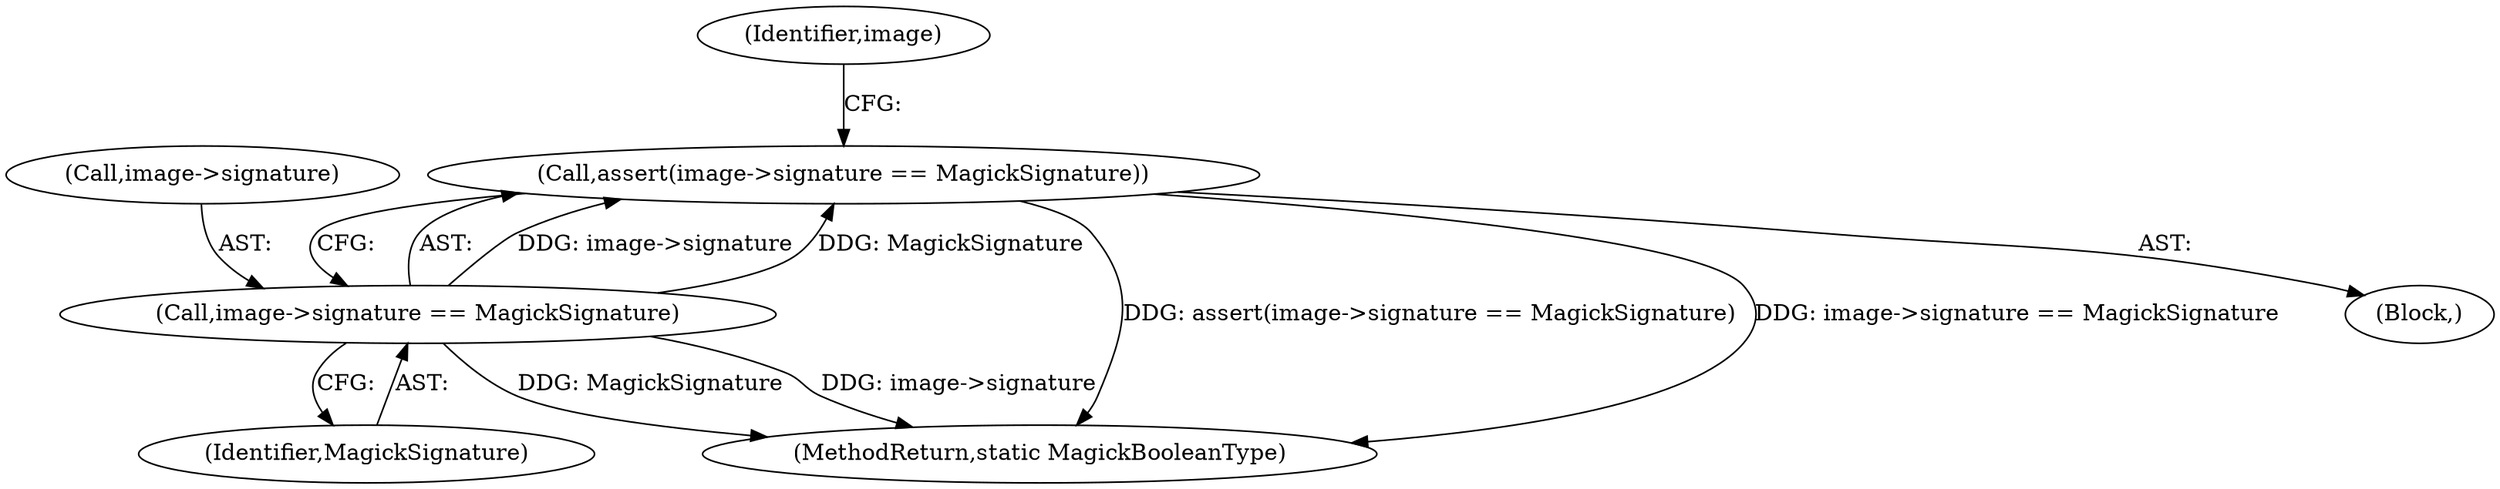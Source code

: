 digraph "0_ImageMagick_db1ffb6cf44bcfe5c4d5fcf9d9109ded5617387f_1@API" {
"1000117" [label="(Call,assert(image->signature == MagickSignature))"];
"1000118" [label="(Call,image->signature == MagickSignature)"];
"1000118" [label="(Call,image->signature == MagickSignature)"];
"1000102" [label="(Block,)"];
"1000122" [label="(Identifier,MagickSignature)"];
"1000640" [label="(MethodReturn,static MagickBooleanType)"];
"1000117" [label="(Call,assert(image->signature == MagickSignature))"];
"1000119" [label="(Call,image->signature)"];
"1000126" [label="(Identifier,image)"];
"1000117" -> "1000102"  [label="AST: "];
"1000117" -> "1000118"  [label="CFG: "];
"1000118" -> "1000117"  [label="AST: "];
"1000126" -> "1000117"  [label="CFG: "];
"1000117" -> "1000640"  [label="DDG: assert(image->signature == MagickSignature)"];
"1000117" -> "1000640"  [label="DDG: image->signature == MagickSignature"];
"1000118" -> "1000117"  [label="DDG: image->signature"];
"1000118" -> "1000117"  [label="DDG: MagickSignature"];
"1000118" -> "1000122"  [label="CFG: "];
"1000119" -> "1000118"  [label="AST: "];
"1000122" -> "1000118"  [label="AST: "];
"1000118" -> "1000640"  [label="DDG: MagickSignature"];
"1000118" -> "1000640"  [label="DDG: image->signature"];
}

